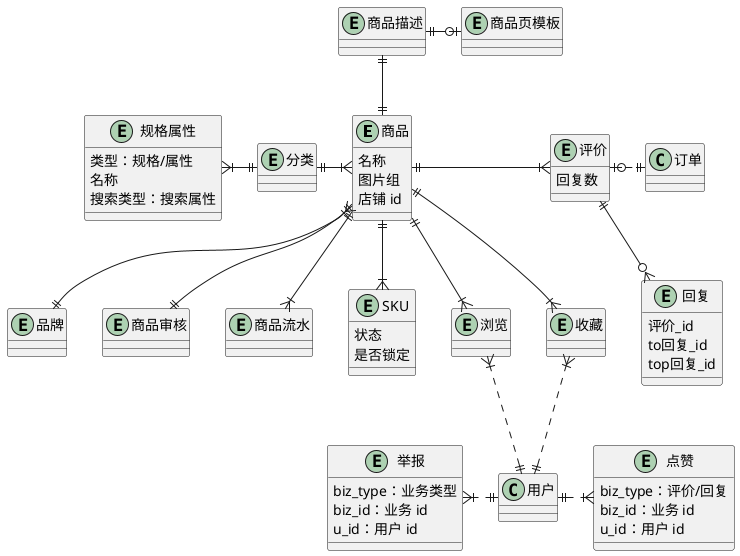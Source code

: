@startuml

entity 商品 {
    名称
    图片组
    店铺 id

}
entity 分类 {
    
}
entity 规格属性 {
    类型：规格/属性
    名称
    搜索类型：搜索属性
}
entity 品牌 {

}
entity 商品审核 {

}
entity 商品流水 {

}
entity 商品描述 {

}
entity 商品页模板 {

}
entity 评价 {
    回复数
}
entity 回复 {
    评价_id
    to回复_id
    top回复_id
}
entity 点赞 {
    biz_type：评价/回复
    biz_id：业务 id
    u_id：用户 id
}
entity 举报 {
    biz_type：业务类型
    biz_id：业务 id
    u_id：用户 id
}
entity SKU {
    状态
    是否锁定
}
entity 浏览 {

}
entity 收藏 {

}

商品 }|-l-|| 分类
分类 ||-l-|{ 规格属性
商品 }|--|| 品牌
商品 ||--|| 商品审核
商品 ||--|{ 商品流水
商品 ||-u-|| 商品描述
商品描述 ||-o| 商品页模板
商品 ||--|{ SKU

商品 ||-|{ 评价
评价 |o.|| 订单
评价 ||--o{ 回复
点赞 }|.l.|| 用户
举报 }|.|| 用户

' 用户
商品 ||--|{ 浏览
浏览 }|..|| 用户
商品 ||--|{ 收藏
收藏 }|..|| 用户


@enduml